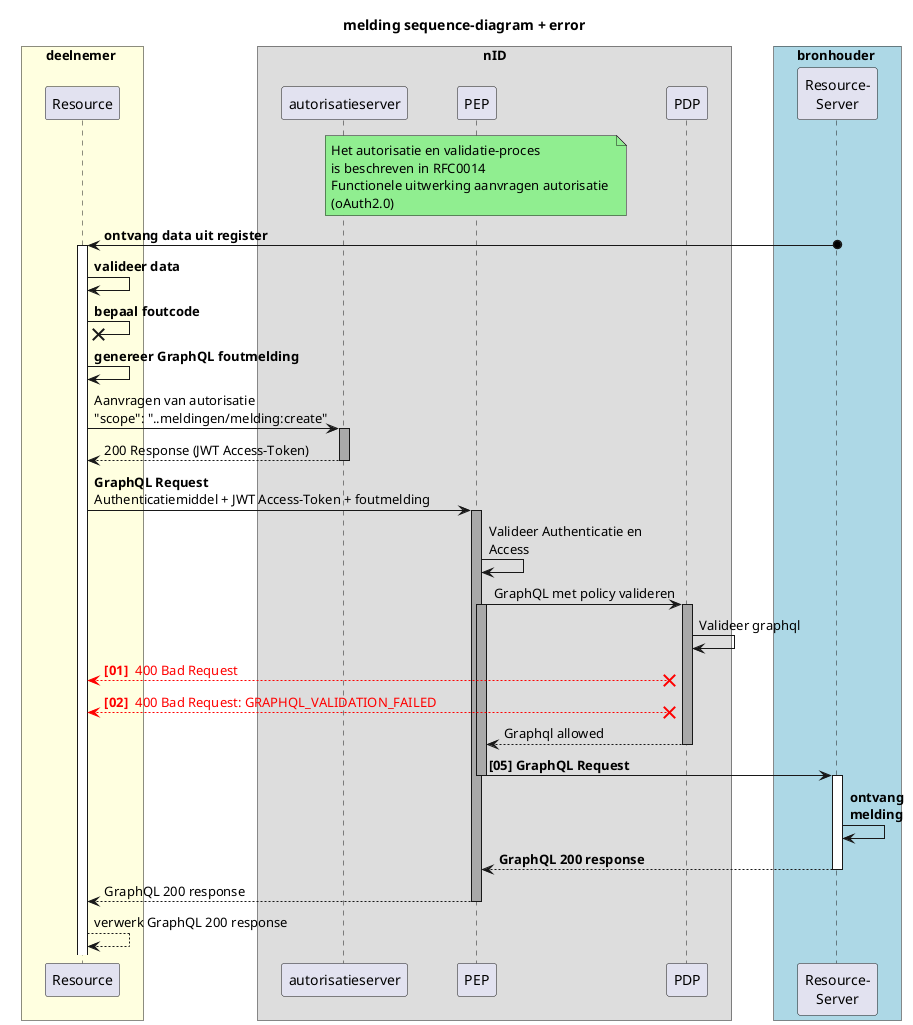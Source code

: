 @startuml rfc008-03-notificatie_sequence_error
title melding sequence-diagram + error
skinparam handwritten false
skinparam participantpadding 20
skinparam boxpadding 20

box deelnemer #lightyellow
  participant "Resource" as Resource
end box

box "nID"
  participant "autorisatieserver" as AuthzServer
  participant "PEP" as PEP
  participant "PDP" as PDP
end box

box bronhouder #lightblue
  participant "Resource-\nServer" as ResServer
end box

note over PEP #lightgreen: Het autorisatie en validatie-proces \nis beschreven in RFC0014 \nFunctionele uitwerking aanvragen autorisatie \n(oAuth2.0) 


ResServer o-> Resource: <b>ontvang data uit register
activate Resource 
  Resource -> Resource: <b>valideer data
  Resource -x Resource : <b>bepaal foutcode
  Resource -> Resource: <b>genereer GraphQL foutmelding

  Resource -> AuthzServer: Aanvragen van autorisatie\n"scope": "..meldingen/melding:create" 
    activate AuthzServer #Darkgrey
        AuthzServer --> Resource --: 200 Response (JWT Access-Token) 
    deactivate AuthzServer
  Resource -> PEP: **GraphQL Request **\nAuthenticatiemiddel + JWT Access-Token + foutmelding

  activate PEP #Darkgrey

  PEP -> PEP: Valideer Authenticatie en \nAccess
  PEP -> PDP: GraphQL met policy valideren
    activate PEP #Darkgrey
      activate PDP #Darkgrey
      PDP -> PDP: Valideer graphql
        autonumber "<color:red><b>[00]"
          Resource <-[#red]-X PDP: <color:red> 400 Bad Request
          Resource <-[#red]-X PDP: <color:red> 400 Bad Request: GRAPHQL_VALIDATION_FAILED       
        autonumber stop

        PDP --> PEP: Graphql allowed
      deactivate PDP
      PEP -> ResServer: **[05] GraphQL Request**
    deactivate PEP

    activate ResServer
    ResServer -> ResServer: <b>ontvang \n<b>melding
    ResServer --> PEP: <b>GraphQL 200 response
    deactivate ResServer

    PEP --> Resource: GraphQL 200 response
    deactivate PEP 
    Resource --> Resource: verwerk GraphQL 200 response

  @enduml